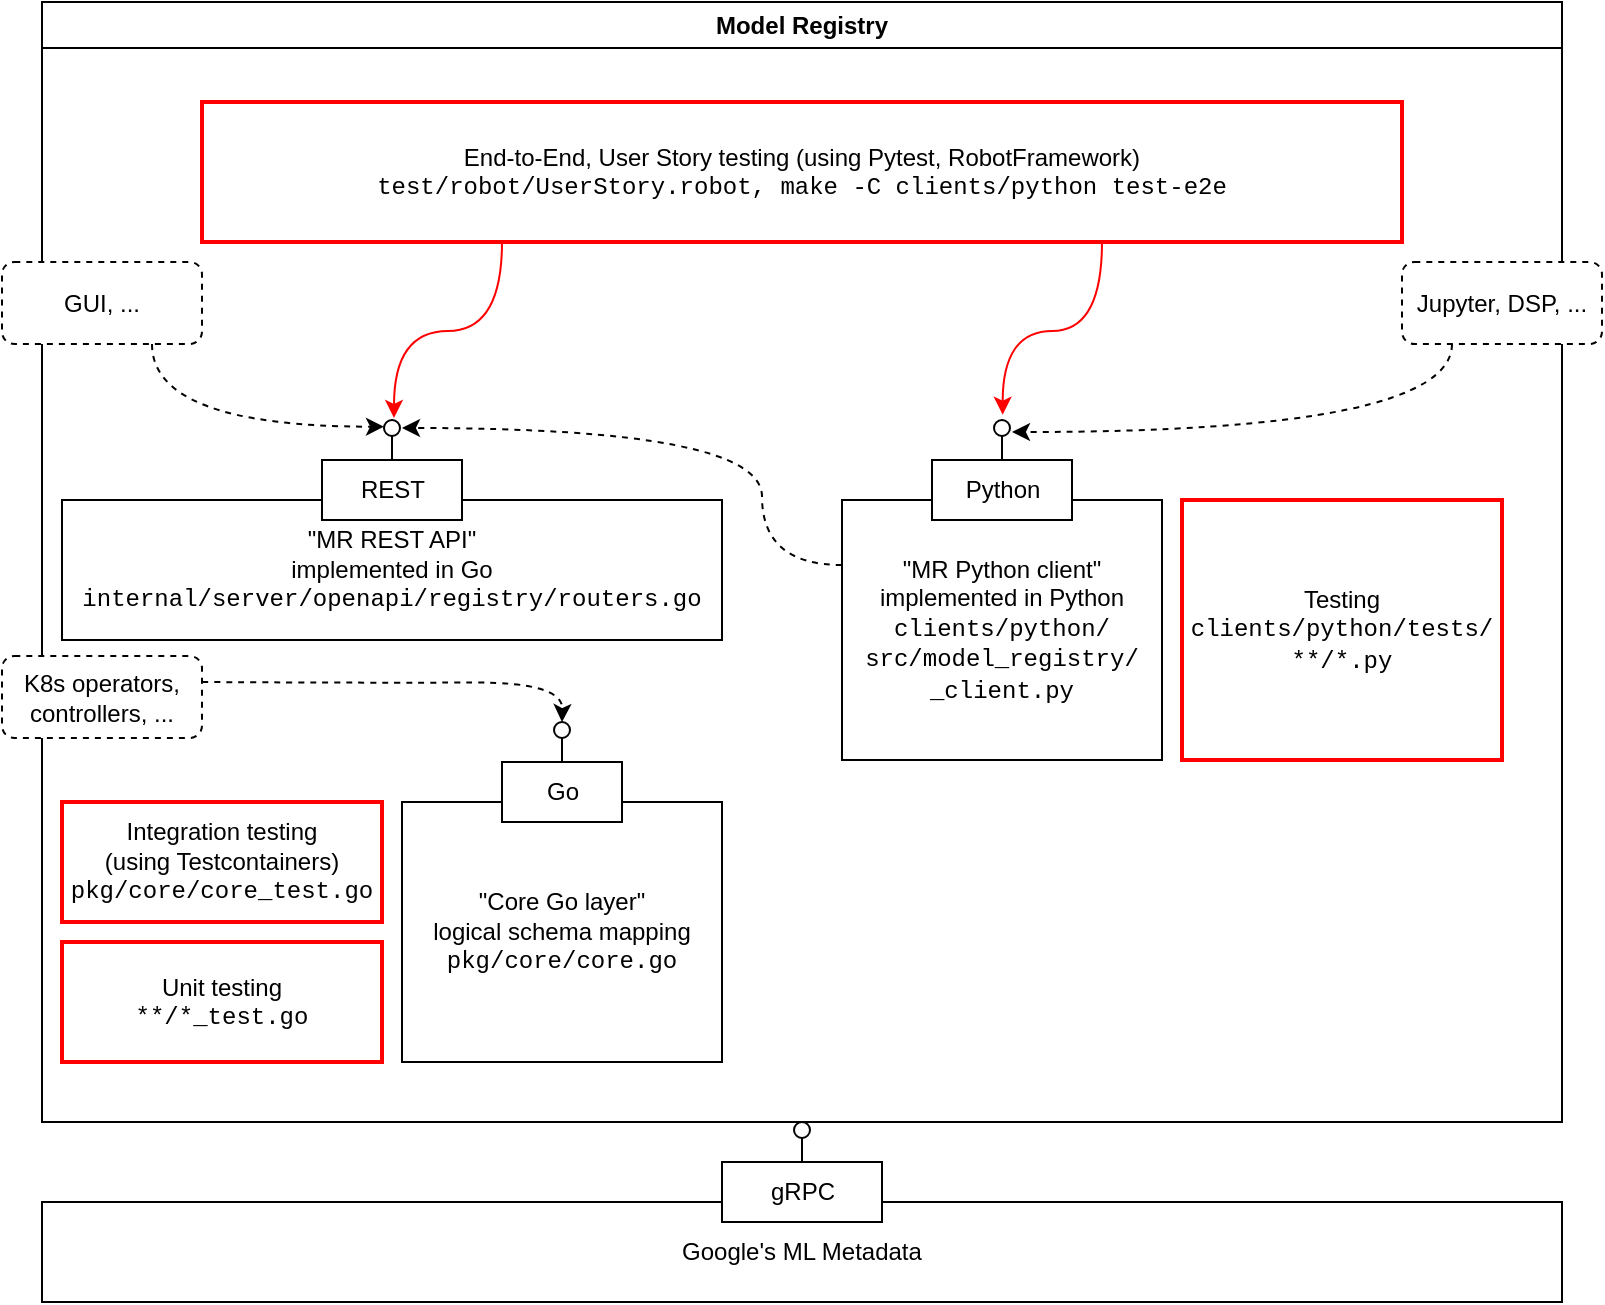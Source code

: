 <mxfile version="24.7.14">
  <diagram name="Page-1" id="6PV3qm19fPyXs5det3sB">
    <mxGraphModel dx="1242" dy="820" grid="1" gridSize="10" guides="1" tooltips="1" connect="1" arrows="1" fold="1" page="1" pageScale="1" pageWidth="827" pageHeight="1169" math="0" shadow="0">
      <root>
        <mxCell id="0" />
        <mxCell id="1" parent="0" />
        <mxCell id="El_kY7I2ZMZImhtPKoh1-2" value="Google&#39;s ML Metadata" style="rounded=0;whiteSpace=wrap;html=1;" parent="1" vertex="1">
          <mxGeometry x="40" y="640" width="760" height="50" as="geometry" />
        </mxCell>
        <mxCell id="El_kY7I2ZMZImhtPKoh1-3" value="gRPC" style="html=1;rounded=0;" parent="1" vertex="1">
          <mxGeometry x="380" y="620" width="80" height="30" as="geometry" />
        </mxCell>
        <mxCell id="El_kY7I2ZMZImhtPKoh1-4" value="" style="endArrow=none;html=1;rounded=0;align=center;verticalAlign=top;endFill=0;labelBackgroundColor=none;endSize=2;" parent="1" source="El_kY7I2ZMZImhtPKoh1-3" target="El_kY7I2ZMZImhtPKoh1-5" edge="1">
          <mxGeometry relative="1" as="geometry" />
        </mxCell>
        <mxCell id="El_kY7I2ZMZImhtPKoh1-5" value="" style="ellipse;html=1;fontSize=11;align=center;fillColor=none;points=[];aspect=fixed;resizable=0;verticalAlign=bottom;labelPosition=center;verticalLabelPosition=top;flipH=1;" parent="1" vertex="1">
          <mxGeometry x="416" y="600" width="8" height="8" as="geometry" />
        </mxCell>
        <mxCell id="El_kY7I2ZMZImhtPKoh1-7" value="&quot;Core Go layer&quot;&lt;br&gt;logical schema mapping&lt;br&gt;&lt;font face=&quot;Courier New&quot;&gt;pkg/core/core.go&lt;/font&gt;" style="rounded=0;whiteSpace=wrap;html=1;" parent="1" vertex="1">
          <mxGeometry x="220" y="440" width="160" height="130" as="geometry" />
        </mxCell>
        <mxCell id="El_kY7I2ZMZImhtPKoh1-8" value="Unit testing&lt;br&gt;&lt;font face=&quot;Courier New&quot;&gt;**/*_test.go&lt;/font&gt;" style="rounded=0;whiteSpace=wrap;html=1;strokeWidth=2;strokeColor=#ff0000;" parent="1" vertex="1">
          <mxGeometry x="50" y="510" width="160" height="60" as="geometry" />
        </mxCell>
        <mxCell id="El_kY7I2ZMZImhtPKoh1-9" value="Integration testing&lt;br&gt;(using Testcontainers)&lt;br&gt;&lt;font face=&quot;Courier New&quot;&gt;pkg/core/core_test.go&lt;/font&gt;" style="rounded=0;whiteSpace=wrap;html=1;strokeWidth=2;strokeColor=#ff0000;" parent="1" vertex="1">
          <mxGeometry x="50" y="440" width="160" height="60" as="geometry" />
        </mxCell>
        <mxCell id="El_kY7I2ZMZImhtPKoh1-10" value="&quot;MR REST API&quot;&lt;br&gt;implemented in Go&lt;br&gt;&lt;font face=&quot;Courier New&quot;&gt;internal/server/openapi/registry/routers.go&lt;/font&gt;" style="rounded=0;whiteSpace=wrap;html=1;" parent="1" vertex="1">
          <mxGeometry x="50" y="289" width="330" height="70" as="geometry" />
        </mxCell>
        <mxCell id="El_kY7I2ZMZImhtPKoh1-17" value="REST" style="html=1;rounded=0;" parent="1" vertex="1">
          <mxGeometry x="180" y="269" width="70" height="30" as="geometry" />
        </mxCell>
        <mxCell id="El_kY7I2ZMZImhtPKoh1-18" value="" style="endArrow=none;html=1;rounded=0;align=center;verticalAlign=top;endFill=0;labelBackgroundColor=none;endSize=2;" parent="1" source="El_kY7I2ZMZImhtPKoh1-17" target="El_kY7I2ZMZImhtPKoh1-19" edge="1">
          <mxGeometry relative="1" as="geometry" />
        </mxCell>
        <mxCell id="El_kY7I2ZMZImhtPKoh1-19" value="" style="ellipse;html=1;fontSize=11;align=center;fillColor=none;points=[];aspect=fixed;resizable=0;verticalAlign=bottom;labelPosition=center;verticalLabelPosition=top;flipH=1;" parent="1" vertex="1">
          <mxGeometry x="211" y="249" width="8" height="8" as="geometry" />
        </mxCell>
        <mxCell id="El_kY7I2ZMZImhtPKoh1-20" value="End-to-End, User Story testing (using Pytest, RobotFramework)&lt;br&gt;&lt;font face=&quot;Courier New&quot;&gt;test/robot/UserStory.robot, make -C clients/python test-e2e&lt;/font&gt;" style="rounded=0;whiteSpace=wrap;html=1;strokeWidth=2;strokeColor=#ff0000;" parent="1" vertex="1">
          <mxGeometry x="120" y="90" width="600" height="70" as="geometry" />
        </mxCell>
        <mxCell id="El_kY7I2ZMZImhtPKoh1-24" value="Go" style="html=1;rounded=0;" parent="1" vertex="1">
          <mxGeometry x="270" y="420" width="60" height="30" as="geometry" />
        </mxCell>
        <mxCell id="El_kY7I2ZMZImhtPKoh1-25" value="" style="endArrow=none;html=1;rounded=0;align=center;verticalAlign=top;endFill=0;labelBackgroundColor=none;endSize=2;" parent="1" source="El_kY7I2ZMZImhtPKoh1-24" target="El_kY7I2ZMZImhtPKoh1-26" edge="1">
          <mxGeometry relative="1" as="geometry" />
        </mxCell>
        <mxCell id="El_kY7I2ZMZImhtPKoh1-26" value="" style="ellipse;html=1;fontSize=11;align=center;fillColor=none;points=[];aspect=fixed;resizable=0;verticalAlign=bottom;labelPosition=center;verticalLabelPosition=top;flipH=1;" parent="1" vertex="1">
          <mxGeometry x="296" y="400" width="8" height="8" as="geometry" />
        </mxCell>
        <mxCell id="El_kY7I2ZMZImhtPKoh1-39" style="edgeStyle=orthogonalEdgeStyle;curved=1;rounded=0;orthogonalLoop=1;jettySize=auto;html=1;exitX=0.25;exitY=1;exitDx=0;exitDy=0;entryX=0.375;entryY=-0.125;entryDx=0;entryDy=0;entryPerimeter=0;elbow=vertical;strokeColor=#ff0000;strokeWidth=1;" parent="1" source="El_kY7I2ZMZImhtPKoh1-20" target="El_kY7I2ZMZImhtPKoh1-19" edge="1">
          <mxGeometry relative="1" as="geometry" />
        </mxCell>
        <mxCell id="El_kY7I2ZMZImhtPKoh1-43" value="Model Registry" style="swimlane;whiteSpace=wrap;html=1;" parent="1" vertex="1">
          <mxGeometry x="40" y="40" width="760" height="560" as="geometry">
            <mxRectangle x="40" y="57" width="130" height="30" as="alternateBounds" />
          </mxGeometry>
        </mxCell>
        <mxCell id="El_kY7I2ZMZImhtPKoh1-27" value="GUI, ..." style="rounded=1;whiteSpace=wrap;html=1;dashed=1;" parent="El_kY7I2ZMZImhtPKoh1-43" vertex="1">
          <mxGeometry x="-20" y="130" width="100" height="41" as="geometry" />
        </mxCell>
        <mxCell id="El_kY7I2ZMZImhtPKoh1-15" value="" style="endArrow=none;html=1;rounded=0;align=center;verticalAlign=top;endFill=0;labelBackgroundColor=none;endSize=2;" parent="El_kY7I2ZMZImhtPKoh1-43" source="El_kY7I2ZMZImhtPKoh1-14" target="El_kY7I2ZMZImhtPKoh1-16" edge="1">
          <mxGeometry relative="1" as="geometry" />
        </mxCell>
        <mxCell id="El_kY7I2ZMZImhtPKoh1-16" value="" style="ellipse;html=1;fontSize=11;align=center;fillColor=none;points=[];aspect=fixed;resizable=0;verticalAlign=bottom;labelPosition=center;verticalLabelPosition=top;flipH=1;" parent="El_kY7I2ZMZImhtPKoh1-43" vertex="1">
          <mxGeometry x="476" y="209" width="8" height="8" as="geometry" />
        </mxCell>
        <mxCell id="El_kY7I2ZMZImhtPKoh1-34" style="edgeStyle=orthogonalEdgeStyle;curved=1;rounded=0;orthogonalLoop=1;jettySize=auto;html=1;exitX=0.25;exitY=1;exitDx=0;exitDy=0;entryX=-0.125;entryY=0.75;entryDx=0;entryDy=0;entryPerimeter=0;dashed=1;" parent="El_kY7I2ZMZImhtPKoh1-43" source="El_kY7I2ZMZImhtPKoh1-28" target="El_kY7I2ZMZImhtPKoh1-16" edge="1">
          <mxGeometry relative="1" as="geometry" />
        </mxCell>
        <mxCell id="El_kY7I2ZMZImhtPKoh1-28" value="Jupyter, DSP, ..." style="rounded=1;whiteSpace=wrap;html=1;dashed=1;" parent="El_kY7I2ZMZImhtPKoh1-43" vertex="1">
          <mxGeometry x="680" y="130" width="100" height="41" as="geometry" />
        </mxCell>
        <mxCell id="El_kY7I2ZMZImhtPKoh1-12" value="Testing&lt;br&gt;&lt;font face=&quot;Courier New&quot;&gt;clients/python/tests/&lt;br&gt;**/*.py&lt;/font&gt;" style="rounded=0;whiteSpace=wrap;html=1;strokeWidth=2;strokeColor=#ff0000;" parent="El_kY7I2ZMZImhtPKoh1-43" vertex="1">
          <mxGeometry x="570" y="249" width="160" height="130" as="geometry" />
        </mxCell>
        <mxCell id="El_kY7I2ZMZImhtPKoh1-11" value="&quot;MR Python client&quot;&lt;br&gt;implemented in Python&lt;br&gt;&lt;font face=&quot;Courier New&quot;&gt;clients/python/&lt;br&gt;src/model_registry/&lt;br&gt;_client.py&lt;/font&gt;" style="rounded=0;whiteSpace=wrap;html=1;" parent="El_kY7I2ZMZImhtPKoh1-43" vertex="1">
          <mxGeometry x="400" y="249" width="160" height="130" as="geometry" />
        </mxCell>
        <mxCell id="El_kY7I2ZMZImhtPKoh1-14" value="Python" style="html=1;rounded=0;" parent="El_kY7I2ZMZImhtPKoh1-43" vertex="1">
          <mxGeometry x="445" y="229" width="70" height="30" as="geometry" />
        </mxCell>
        <mxCell id="Z74qjVcGvf6uB_TzoZoz-4" style="edgeStyle=orthogonalEdgeStyle;curved=1;rounded=0;orthogonalLoop=1;jettySize=auto;html=1;dashed=1;" edge="1" parent="1">
          <mxGeometry relative="1" as="geometry">
            <mxPoint x="120" y="380" as="sourcePoint" />
            <mxPoint x="300" y="400" as="targetPoint" />
          </mxGeometry>
        </mxCell>
        <mxCell id="El_kY7I2ZMZImhtPKoh1-22" value="K8s operators, controllers, ..." style="rounded=1;whiteSpace=wrap;html=1;dashed=1;" parent="1" vertex="1">
          <mxGeometry x="20" y="367" width="100" height="41" as="geometry" />
        </mxCell>
        <mxCell id="Z74qjVcGvf6uB_TzoZoz-6" style="edgeStyle=orthogonalEdgeStyle;curved=1;rounded=0;orthogonalLoop=1;jettySize=auto;html=1;dashed=1;exitX=0.75;exitY=1;exitDx=0;exitDy=0;entryX=1;entryY=0.417;entryDx=0;entryDy=0;entryPerimeter=0;" edge="1" parent="1" source="El_kY7I2ZMZImhtPKoh1-27" target="El_kY7I2ZMZImhtPKoh1-19">
          <mxGeometry relative="1" as="geometry">
            <mxPoint x="130" y="390" as="sourcePoint" />
            <mxPoint x="310" y="410" as="targetPoint" />
          </mxGeometry>
        </mxCell>
        <mxCell id="Z74qjVcGvf6uB_TzoZoz-7" style="edgeStyle=orthogonalEdgeStyle;curved=1;rounded=0;orthogonalLoop=1;jettySize=auto;html=1;exitX=0;exitY=0.25;exitDx=0;exitDy=0;entryX=-0.125;entryY=0.5;entryDx=0;entryDy=0;entryPerimeter=0;dashed=1;" edge="1" parent="1" source="El_kY7I2ZMZImhtPKoh1-11" target="El_kY7I2ZMZImhtPKoh1-19">
          <mxGeometry relative="1" as="geometry">
            <Array as="points">
              <mxPoint x="400" y="322" />
              <mxPoint x="400" y="253" />
            </Array>
          </mxGeometry>
        </mxCell>
        <mxCell id="Z74qjVcGvf6uB_TzoZoz-8" style="edgeStyle=orthogonalEdgeStyle;curved=1;rounded=0;orthogonalLoop=1;jettySize=auto;html=1;exitX=0.75;exitY=1;exitDx=0;exitDy=0;elbow=vertical;strokeColor=#ff0000;strokeWidth=1;entryX=0.458;entryY=-0.333;entryDx=0;entryDy=0;entryPerimeter=0;" edge="1" parent="1" source="El_kY7I2ZMZImhtPKoh1-20" target="El_kY7I2ZMZImhtPKoh1-16">
          <mxGeometry relative="1" as="geometry">
            <mxPoint x="280" y="170" as="sourcePoint" />
            <mxPoint x="520" y="240" as="targetPoint" />
          </mxGeometry>
        </mxCell>
      </root>
    </mxGraphModel>
  </diagram>
</mxfile>

